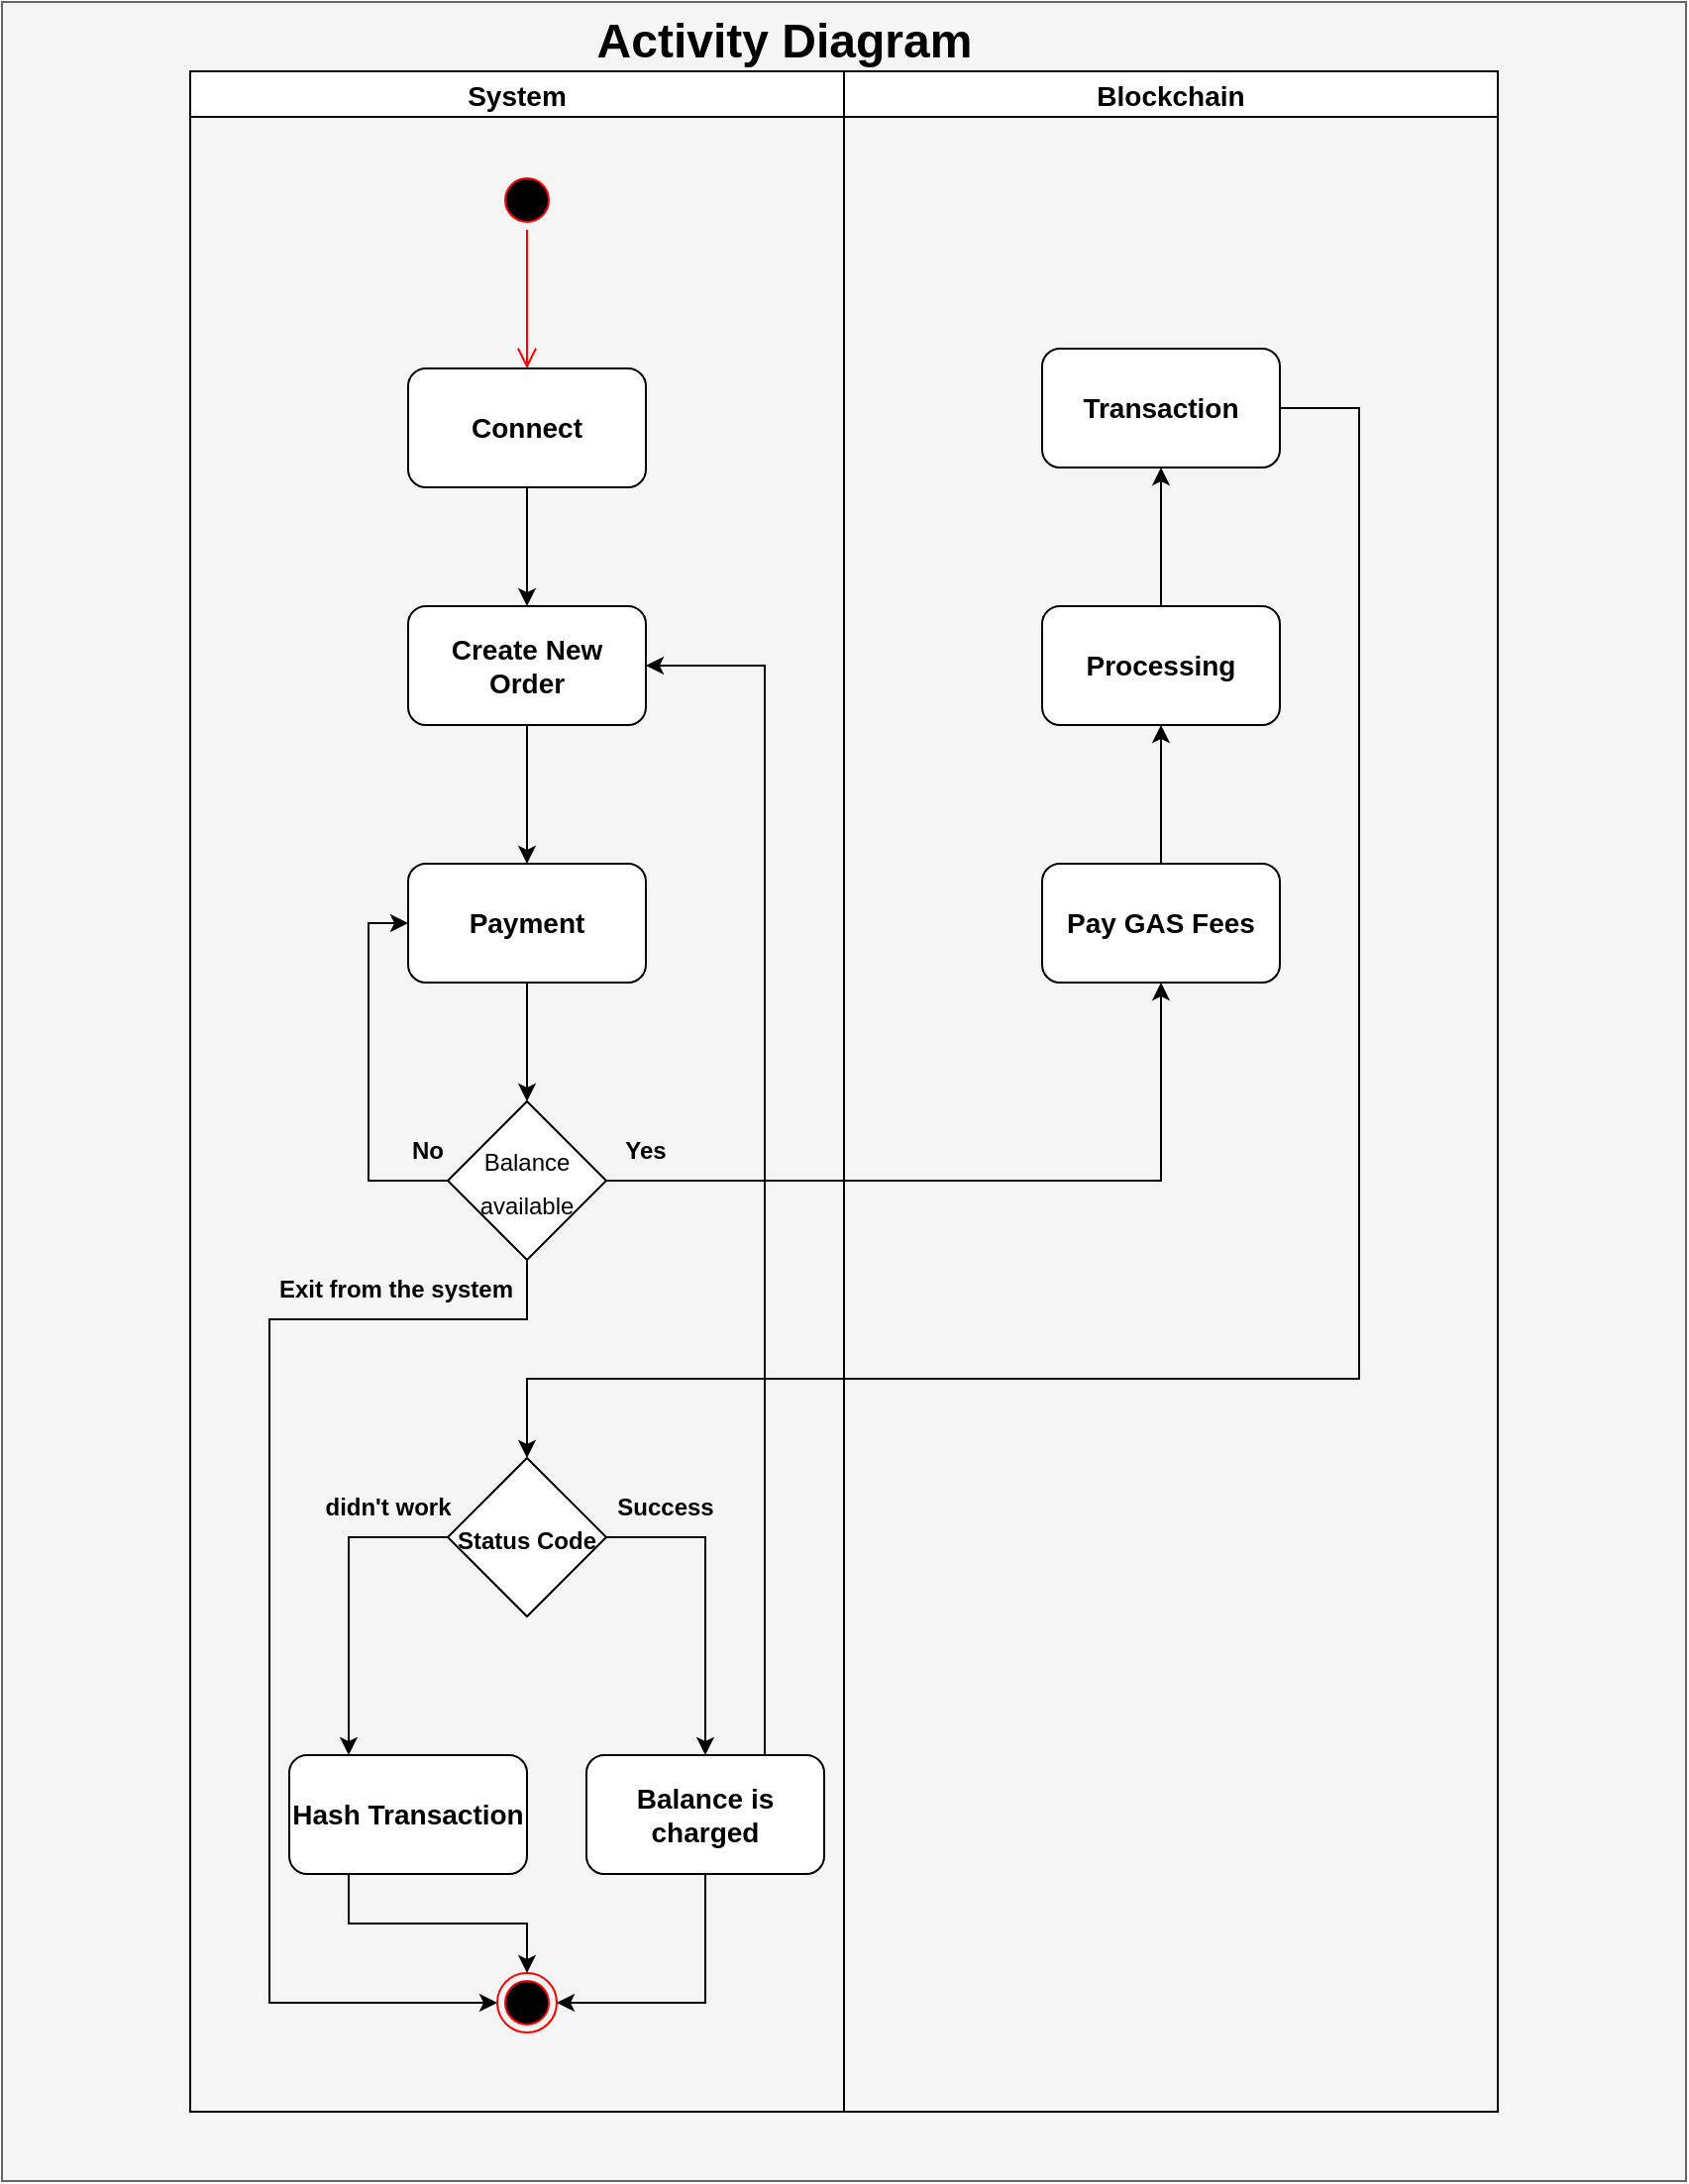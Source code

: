 <mxfile version="16.2.7" type="github">
  <diagram id="jmXwGQ9fRLU38cfqbo7W" name="Page-1">
    <mxGraphModel dx="946" dy="589" grid="1" gridSize="10" guides="1" tooltips="1" connect="1" arrows="1" fold="1" page="1" pageScale="1" pageWidth="850" pageHeight="1100" math="0" shadow="0">
      <root>
        <mxCell id="0" />
        <mxCell id="1" parent="0" />
        <mxCell id="teL6G0FFjEwjF4aJCkXG-124" value="" style="rounded=0;whiteSpace=wrap;html=1;fontSize=14;fillColor=#f5f5f5;strokeColor=#666666;fontColor=#333333;" parent="1" vertex="1">
          <mxGeometry width="850" height="1100" as="geometry" />
        </mxCell>
        <mxCell id="teL6G0FFjEwjF4aJCkXG-125" style="edgeStyle=orthogonalEdgeStyle;rounded=0;orthogonalLoop=1;jettySize=auto;html=1;exitX=1;exitY=0.5;exitDx=0;exitDy=0;entryX=0.5;entryY=0;entryDx=0;entryDy=0;fontSize=14;" parent="1" source="teL6G0FFjEwjF4aJCkXG-156" target="teL6G0FFjEwjF4aJCkXG-141" edge="1">
          <mxGeometry relative="1" as="geometry">
            <mxPoint x="955" y="395" as="sourcePoint" />
            <mxPoint x="325" y="725" as="targetPoint" />
            <Array as="points">
              <mxPoint x="685" y="205" />
              <mxPoint x="685" y="695" />
              <mxPoint x="265" y="695" />
            </Array>
          </mxGeometry>
        </mxCell>
        <mxCell id="teL6G0FFjEwjF4aJCkXG-126" value="System" style="swimlane;fontSize=14;" parent="1" vertex="1">
          <mxGeometry x="95" y="35" width="330" height="1030" as="geometry">
            <mxRectangle x="180" y="140" width="100" height="23" as="alternateBounds" />
          </mxGeometry>
        </mxCell>
        <mxCell id="teL6G0FFjEwjF4aJCkXG-127" value="" style="ellipse;html=1;shape=startState;fillColor=#000000;strokeColor=#ff0000;" parent="teL6G0FFjEwjF4aJCkXG-126" vertex="1">
          <mxGeometry x="155" y="50" width="30" height="30" as="geometry" />
        </mxCell>
        <mxCell id="teL6G0FFjEwjF4aJCkXG-128" value="" style="edgeStyle=orthogonalEdgeStyle;html=1;verticalAlign=bottom;endArrow=open;endSize=8;strokeColor=#ff0000;rounded=0;entryX=0.5;entryY=0;entryDx=0;entryDy=0;" parent="teL6G0FFjEwjF4aJCkXG-126" source="teL6G0FFjEwjF4aJCkXG-127" target="teL6G0FFjEwjF4aJCkXG-129" edge="1">
          <mxGeometry relative="1" as="geometry">
            <mxPoint x="170" y="130" as="targetPoint" />
          </mxGeometry>
        </mxCell>
        <mxCell id="teL6G0FFjEwjF4aJCkXG-129" value="&lt;font style=&quot;font-size: 14px&quot;&gt;&lt;b&gt;Connect&lt;/b&gt;&lt;/font&gt;" style="rounded=1;whiteSpace=wrap;html=1;" parent="teL6G0FFjEwjF4aJCkXG-126" vertex="1">
          <mxGeometry x="110" y="150" width="120" height="60" as="geometry" />
        </mxCell>
        <mxCell id="teL6G0FFjEwjF4aJCkXG-130" value="" style="endArrow=classic;html=1;rounded=0;fontSize=24;exitX=0.5;exitY=1;exitDx=0;exitDy=0;entryX=0.5;entryY=0;entryDx=0;entryDy=0;" parent="teL6G0FFjEwjF4aJCkXG-126" source="teL6G0FFjEwjF4aJCkXG-129" target="teL6G0FFjEwjF4aJCkXG-131" edge="1">
          <mxGeometry width="50" height="50" relative="1" as="geometry">
            <mxPoint x="145" y="300" as="sourcePoint" />
            <mxPoint x="155" y="250" as="targetPoint" />
          </mxGeometry>
        </mxCell>
        <mxCell id="teL6G0FFjEwjF4aJCkXG-131" value="&lt;font style=&quot;font-size: 14px&quot;&gt;&lt;b&gt;Create New Order&lt;/b&gt;&lt;/font&gt;" style="rounded=1;whiteSpace=wrap;html=1;" parent="teL6G0FFjEwjF4aJCkXG-126" vertex="1">
          <mxGeometry x="110" y="270" width="120" height="60" as="geometry" />
        </mxCell>
        <mxCell id="teL6G0FFjEwjF4aJCkXG-132" value="&lt;span style=&quot;font-size: 14px&quot;&gt;&lt;b&gt;Payment&lt;/b&gt;&lt;/span&gt;" style="rounded=1;whiteSpace=wrap;html=1;" parent="teL6G0FFjEwjF4aJCkXG-126" vertex="1">
          <mxGeometry x="110" y="400" width="120" height="60" as="geometry" />
        </mxCell>
        <mxCell id="teL6G0FFjEwjF4aJCkXG-133" value="" style="endArrow=classic;html=1;rounded=0;fontSize=24;exitX=0.5;exitY=1;exitDx=0;exitDy=0;entryX=0.5;entryY=0;entryDx=0;entryDy=0;" parent="teL6G0FFjEwjF4aJCkXG-126" source="teL6G0FFjEwjF4aJCkXG-131" target="teL6G0FFjEwjF4aJCkXG-132" edge="1">
          <mxGeometry width="50" height="50" relative="1" as="geometry">
            <mxPoint x="169" y="380" as="sourcePoint" />
            <mxPoint x="165" y="380" as="targetPoint" />
          </mxGeometry>
        </mxCell>
        <mxCell id="teL6G0FFjEwjF4aJCkXG-134" style="edgeStyle=orthogonalEdgeStyle;rounded=0;orthogonalLoop=1;jettySize=auto;html=1;exitX=0;exitY=0.5;exitDx=0;exitDy=0;entryX=0;entryY=0.5;entryDx=0;entryDy=0;fontSize=12;" parent="teL6G0FFjEwjF4aJCkXG-126" source="teL6G0FFjEwjF4aJCkXG-136" target="teL6G0FFjEwjF4aJCkXG-132" edge="1">
          <mxGeometry relative="1" as="geometry" />
        </mxCell>
        <mxCell id="teL6G0FFjEwjF4aJCkXG-135" style="edgeStyle=orthogonalEdgeStyle;rounded=0;orthogonalLoop=1;jettySize=auto;html=1;exitX=0.5;exitY=1;exitDx=0;exitDy=0;entryX=0;entryY=0.5;entryDx=0;entryDy=0;fontSize=14;" parent="teL6G0FFjEwjF4aJCkXG-126" source="teL6G0FFjEwjF4aJCkXG-136" target="teL6G0FFjEwjF4aJCkXG-139" edge="1">
          <mxGeometry relative="1" as="geometry">
            <Array as="points">
              <mxPoint x="170" y="630" />
              <mxPoint x="40" y="630" />
              <mxPoint x="40" y="975" />
            </Array>
          </mxGeometry>
        </mxCell>
        <mxCell id="teL6G0FFjEwjF4aJCkXG-136" value="&lt;font style=&quot;font-size: 12px&quot;&gt;Balance available&lt;/font&gt;" style="rhombus;whiteSpace=wrap;html=1;fontSize=18;" parent="teL6G0FFjEwjF4aJCkXG-126" vertex="1">
          <mxGeometry x="130" y="520" width="80" height="80" as="geometry" />
        </mxCell>
        <mxCell id="teL6G0FFjEwjF4aJCkXG-137" value="" style="endArrow=classic;html=1;rounded=0;fontSize=24;entryX=0.5;entryY=0;entryDx=0;entryDy=0;exitX=0.5;exitY=1;exitDx=0;exitDy=0;" parent="teL6G0FFjEwjF4aJCkXG-126" source="teL6G0FFjEwjF4aJCkXG-132" target="teL6G0FFjEwjF4aJCkXG-136" edge="1">
          <mxGeometry width="50" height="50" relative="1" as="geometry">
            <mxPoint x="125" y="490" as="sourcePoint" />
            <mxPoint x="164.52" y="530.0" as="targetPoint" />
          </mxGeometry>
        </mxCell>
        <mxCell id="teL6G0FFjEwjF4aJCkXG-138" value="&lt;b&gt;No&lt;/b&gt;" style="text;html=1;strokeColor=none;fillColor=none;align=center;verticalAlign=middle;whiteSpace=wrap;rounded=0;fontSize=12;" parent="teL6G0FFjEwjF4aJCkXG-126" vertex="1">
          <mxGeometry x="90" y="530" width="60" height="30" as="geometry" />
        </mxCell>
        <mxCell id="teL6G0FFjEwjF4aJCkXG-139" value="" style="ellipse;html=1;shape=endState;fillColor=#000000;strokeColor=#ff0000;" parent="teL6G0FFjEwjF4aJCkXG-126" vertex="1">
          <mxGeometry x="155" y="960" width="30" height="30" as="geometry" />
        </mxCell>
        <mxCell id="teL6G0FFjEwjF4aJCkXG-140" style="edgeStyle=orthogonalEdgeStyle;rounded=0;orthogonalLoop=1;jettySize=auto;html=1;exitX=0;exitY=0.5;exitDx=0;exitDy=0;entryX=0.25;entryY=0;entryDx=0;entryDy=0;fontSize=14;" parent="teL6G0FFjEwjF4aJCkXG-126" source="teL6G0FFjEwjF4aJCkXG-141" target="teL6G0FFjEwjF4aJCkXG-147" edge="1">
          <mxGeometry relative="1" as="geometry" />
        </mxCell>
        <mxCell id="teL6G0FFjEwjF4aJCkXG-141" value="&lt;b style=&quot;font-size: 12px&quot;&gt;Status Code&lt;/b&gt;" style="rhombus;whiteSpace=wrap;html=1;fontSize=18;" parent="teL6G0FFjEwjF4aJCkXG-126" vertex="1">
          <mxGeometry x="130" y="700" width="80" height="80" as="geometry" />
        </mxCell>
        <mxCell id="teL6G0FFjEwjF4aJCkXG-142" style="edgeStyle=orthogonalEdgeStyle;rounded=0;orthogonalLoop=1;jettySize=auto;html=1;exitX=0.5;exitY=1;exitDx=0;exitDy=0;entryX=1;entryY=0.5;entryDx=0;entryDy=0;fontSize=14;" parent="teL6G0FFjEwjF4aJCkXG-126" source="teL6G0FFjEwjF4aJCkXG-144" target="teL6G0FFjEwjF4aJCkXG-139" edge="1">
          <mxGeometry relative="1" as="geometry" />
        </mxCell>
        <mxCell id="teL6G0FFjEwjF4aJCkXG-143" style="edgeStyle=orthogonalEdgeStyle;rounded=0;orthogonalLoop=1;jettySize=auto;html=1;exitX=0.75;exitY=0;exitDx=0;exitDy=0;entryX=1;entryY=0.5;entryDx=0;entryDy=0;fontSize=14;" parent="teL6G0FFjEwjF4aJCkXG-126" source="teL6G0FFjEwjF4aJCkXG-144" target="teL6G0FFjEwjF4aJCkXG-131" edge="1">
          <mxGeometry relative="1" as="geometry" />
        </mxCell>
        <mxCell id="teL6G0FFjEwjF4aJCkXG-144" value="&lt;span style=&quot;font-size: 14px&quot;&gt;&lt;b&gt;Balance is charged&lt;/b&gt;&lt;/span&gt;" style="rounded=1;whiteSpace=wrap;html=1;fontSize=12;" parent="teL6G0FFjEwjF4aJCkXG-126" vertex="1">
          <mxGeometry x="200" y="850" width="120" height="60" as="geometry" />
        </mxCell>
        <mxCell id="teL6G0FFjEwjF4aJCkXG-145" style="edgeStyle=orthogonalEdgeStyle;rounded=0;orthogonalLoop=1;jettySize=auto;html=1;exitX=1;exitY=0.5;exitDx=0;exitDy=0;fontSize=14;entryX=0.5;entryY=0;entryDx=0;entryDy=0;" parent="teL6G0FFjEwjF4aJCkXG-126" source="teL6G0FFjEwjF4aJCkXG-141" target="teL6G0FFjEwjF4aJCkXG-144" edge="1">
          <mxGeometry relative="1" as="geometry">
            <mxPoint x="260" y="800.333" as="targetPoint" />
          </mxGeometry>
        </mxCell>
        <mxCell id="teL6G0FFjEwjF4aJCkXG-146" value="&lt;b&gt;Success&lt;/b&gt;" style="text;html=1;strokeColor=none;fillColor=none;align=center;verticalAlign=middle;whiteSpace=wrap;rounded=0;fontSize=12;" parent="teL6G0FFjEwjF4aJCkXG-126" vertex="1">
          <mxGeometry x="210" y="710" width="60" height="30" as="geometry" />
        </mxCell>
        <mxCell id="teL6G0FFjEwjF4aJCkXG-158" style="edgeStyle=orthogonalEdgeStyle;rounded=0;orthogonalLoop=1;jettySize=auto;html=1;exitX=0.25;exitY=1;exitDx=0;exitDy=0;entryX=0.5;entryY=0;entryDx=0;entryDy=0;fontSize=14;" parent="teL6G0FFjEwjF4aJCkXG-126" source="teL6G0FFjEwjF4aJCkXG-147" target="teL6G0FFjEwjF4aJCkXG-139" edge="1">
          <mxGeometry relative="1" as="geometry" />
        </mxCell>
        <mxCell id="teL6G0FFjEwjF4aJCkXG-147" value="&lt;span style=&quot;font-size: 14px&quot;&gt;&lt;b&gt;Hash Transaction&lt;/b&gt;&lt;/span&gt;" style="rounded=1;whiteSpace=wrap;html=1;" parent="teL6G0FFjEwjF4aJCkXG-126" vertex="1">
          <mxGeometry x="50" y="850" width="120" height="60" as="geometry" />
        </mxCell>
        <mxCell id="teL6G0FFjEwjF4aJCkXG-148" value="&lt;b&gt;didn&#39;t work&lt;/b&gt;" style="text;html=1;strokeColor=none;fillColor=none;align=center;verticalAlign=middle;whiteSpace=wrap;rounded=0;fontSize=12;" parent="teL6G0FFjEwjF4aJCkXG-126" vertex="1">
          <mxGeometry x="60" y="710" width="80" height="30" as="geometry" />
        </mxCell>
        <mxCell id="teL6G0FFjEwjF4aJCkXG-149" value="&lt;b&gt;Yes&lt;/b&gt;" style="text;html=1;strokeColor=none;fillColor=none;align=center;verticalAlign=middle;whiteSpace=wrap;rounded=0;fontSize=12;" parent="teL6G0FFjEwjF4aJCkXG-126" vertex="1">
          <mxGeometry x="200" y="530" width="60" height="30" as="geometry" />
        </mxCell>
        <mxCell id="teL6G0FFjEwjF4aJCkXG-150" value="&lt;b&gt;Exit from the system&lt;/b&gt;" style="text;html=1;strokeColor=none;fillColor=none;align=center;verticalAlign=middle;whiteSpace=wrap;rounded=0;fontSize=12;" parent="teL6G0FFjEwjF4aJCkXG-126" vertex="1">
          <mxGeometry x="39" y="600" width="130" height="30" as="geometry" />
        </mxCell>
        <mxCell id="teL6G0FFjEwjF4aJCkXG-151" value="Blockchain" style="swimlane;fontSize=14;" parent="1" vertex="1">
          <mxGeometry x="425" y="35" width="330" height="1030" as="geometry">
            <mxRectangle x="180" y="140" width="100" height="23" as="alternateBounds" />
          </mxGeometry>
        </mxCell>
        <mxCell id="teL6G0FFjEwjF4aJCkXG-152" value="&lt;b&gt;&lt;font style=&quot;font-size: 14px&quot;&gt;Pay GAS Fees&lt;/font&gt;&lt;/b&gt;" style="rounded=1;whiteSpace=wrap;html=1;" parent="teL6G0FFjEwjF4aJCkXG-151" vertex="1">
          <mxGeometry x="100" y="400" width="120" height="60" as="geometry" />
        </mxCell>
        <mxCell id="teL6G0FFjEwjF4aJCkXG-153" style="edgeStyle=orthogonalEdgeStyle;rounded=0;orthogonalLoop=1;jettySize=auto;html=1;exitX=0.5;exitY=0;exitDx=0;exitDy=0;entryX=0.5;entryY=1;entryDx=0;entryDy=0;fontSize=14;" parent="teL6G0FFjEwjF4aJCkXG-151" source="teL6G0FFjEwjF4aJCkXG-154" target="teL6G0FFjEwjF4aJCkXG-156" edge="1">
          <mxGeometry relative="1" as="geometry" />
        </mxCell>
        <mxCell id="teL6G0FFjEwjF4aJCkXG-154" value="&lt;span style=&quot;font-size: 14px&quot;&gt;&lt;b&gt;Processing&lt;/b&gt;&lt;/span&gt;" style="rounded=1;whiteSpace=wrap;html=1;" parent="teL6G0FFjEwjF4aJCkXG-151" vertex="1">
          <mxGeometry x="100" y="270" width="120" height="60" as="geometry" />
        </mxCell>
        <mxCell id="teL6G0FFjEwjF4aJCkXG-155" value="" style="endArrow=classic;html=1;rounded=0;fontSize=24;exitX=0.5;exitY=0;exitDx=0;exitDy=0;entryX=0.5;entryY=1;entryDx=0;entryDy=0;" parent="teL6G0FFjEwjF4aJCkXG-151" source="teL6G0FFjEwjF4aJCkXG-152" target="teL6G0FFjEwjF4aJCkXG-154" edge="1">
          <mxGeometry width="50" height="50" relative="1" as="geometry">
            <mxPoint x="150" y="370" as="sourcePoint" />
            <mxPoint x="70" y="380" as="targetPoint" />
          </mxGeometry>
        </mxCell>
        <mxCell id="teL6G0FFjEwjF4aJCkXG-156" value="&lt;span style=&quot;font-size: 14px&quot;&gt;&lt;b&gt;Transaction&lt;/b&gt;&lt;/span&gt;" style="rounded=1;whiteSpace=wrap;html=1;" parent="teL6G0FFjEwjF4aJCkXG-151" vertex="1">
          <mxGeometry x="100" y="140" width="120" height="60" as="geometry" />
        </mxCell>
        <mxCell id="teL6G0FFjEwjF4aJCkXG-157" style="edgeStyle=orthogonalEdgeStyle;rounded=0;orthogonalLoop=1;jettySize=auto;html=1;exitX=1;exitY=0.5;exitDx=0;exitDy=0;entryX=0.5;entryY=1;entryDx=0;entryDy=0;fontSize=14;" parent="1" source="teL6G0FFjEwjF4aJCkXG-136" target="teL6G0FFjEwjF4aJCkXG-152" edge="1">
          <mxGeometry relative="1" as="geometry" />
        </mxCell>
        <mxCell id="FDXO2CyiqoN_Jbb4VUg--1" value="&lt;b&gt;&lt;font style=&quot;font-size: 24px&quot;&gt;Activity Diagram&lt;/font&gt;&lt;/b&gt;" style="text;html=1;strokeColor=none;fillColor=none;align=center;verticalAlign=middle;whiteSpace=wrap;rounded=0;" vertex="1" parent="1">
          <mxGeometry x="240" y="5" width="310" height="30" as="geometry" />
        </mxCell>
      </root>
    </mxGraphModel>
  </diagram>
</mxfile>
